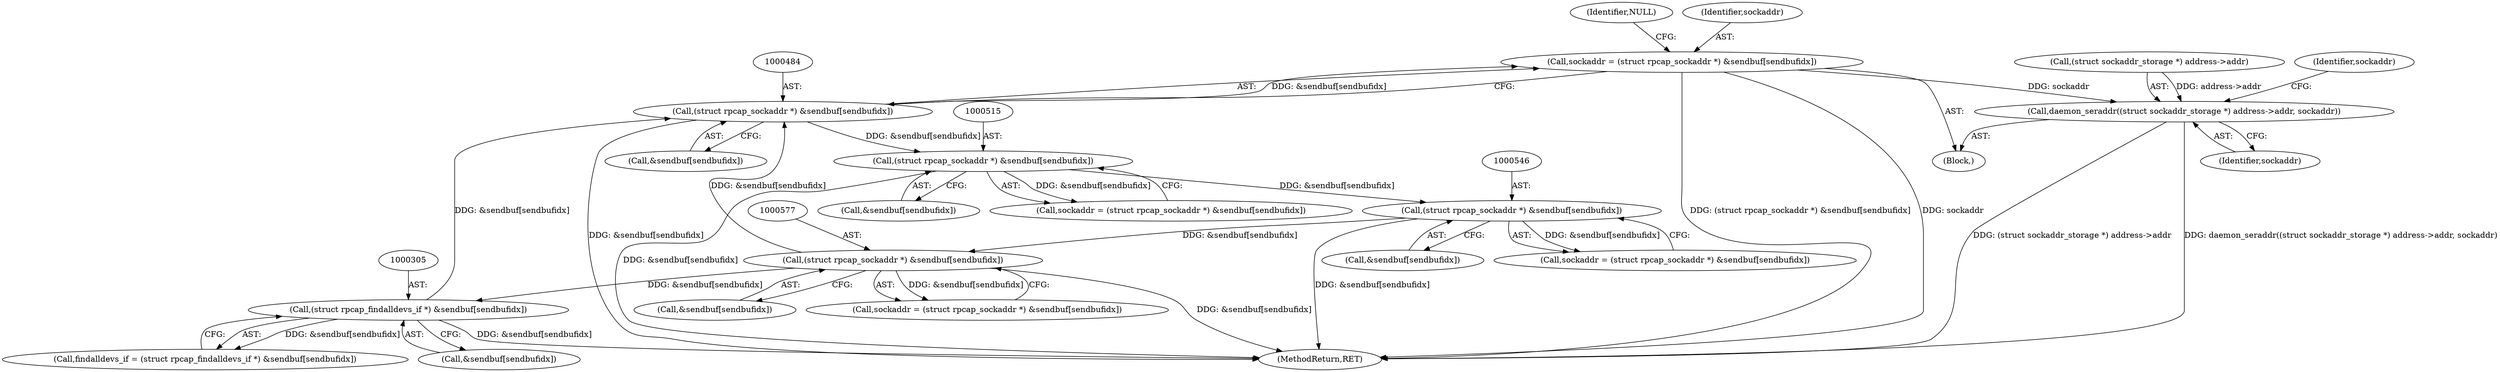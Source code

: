 digraph "0_libpcap_617b12c0339db4891d117b661982126c495439ea@pointer" {
"1000481" [label="(Call,sockaddr = (struct rpcap_sockaddr *) &sendbuf[sendbufidx])"];
"1000483" [label="(Call,(struct rpcap_sockaddr *) &sendbuf[sendbufidx])"];
"1000304" [label="(Call,(struct rpcap_findalldevs_if *) &sendbuf[sendbufidx])"];
"1000576" [label="(Call,(struct rpcap_sockaddr *) &sendbuf[sendbufidx])"];
"1000545" [label="(Call,(struct rpcap_sockaddr *) &sendbuf[sendbufidx])"];
"1000514" [label="(Call,(struct rpcap_sockaddr *) &sendbuf[sendbufidx])"];
"1000505" [label="(Call,daemon_seraddr((struct sockaddr_storage *) address->addr, sockaddr))"];
"1000513" [label="(Identifier,sockaddr)"];
"1000506" [label="(Call,(struct sockaddr_storage *) address->addr)"];
"1000547" [label="(Call,&sendbuf[sendbufidx])"];
"1000516" [label="(Call,&sendbuf[sendbufidx])"];
"1000576" [label="(Call,(struct rpcap_sockaddr *) &sendbuf[sendbufidx])"];
"1000492" [label="(Identifier,NULL)"];
"1000574" [label="(Call,sockaddr = (struct rpcap_sockaddr *) &sendbuf[sendbufidx])"];
"1000478" [label="(Block,)"];
"1000485" [label="(Call,&sendbuf[sendbufidx])"];
"1000514" [label="(Call,(struct rpcap_sockaddr *) &sendbuf[sendbufidx])"];
"1000483" [label="(Call,(struct rpcap_sockaddr *) &sendbuf[sendbufidx])"];
"1000545" [label="(Call,(struct rpcap_sockaddr *) &sendbuf[sendbufidx])"];
"1000512" [label="(Call,sockaddr = (struct rpcap_sockaddr *) &sendbuf[sendbufidx])"];
"1000659" [label="(MethodReturn,RET)"];
"1000543" [label="(Call,sockaddr = (struct rpcap_sockaddr *) &sendbuf[sendbufidx])"];
"1000306" [label="(Call,&sendbuf[sendbufidx])"];
"1000578" [label="(Call,&sendbuf[sendbufidx])"];
"1000482" [label="(Identifier,sockaddr)"];
"1000304" [label="(Call,(struct rpcap_findalldevs_if *) &sendbuf[sendbufidx])"];
"1000302" [label="(Call,findalldevs_if = (struct rpcap_findalldevs_if *) &sendbuf[sendbufidx])"];
"1000481" [label="(Call,sockaddr = (struct rpcap_sockaddr *) &sendbuf[sendbufidx])"];
"1000511" [label="(Identifier,sockaddr)"];
"1000505" [label="(Call,daemon_seraddr((struct sockaddr_storage *) address->addr, sockaddr))"];
"1000481" -> "1000478"  [label="AST: "];
"1000481" -> "1000483"  [label="CFG: "];
"1000482" -> "1000481"  [label="AST: "];
"1000483" -> "1000481"  [label="AST: "];
"1000492" -> "1000481"  [label="CFG: "];
"1000481" -> "1000659"  [label="DDG: (struct rpcap_sockaddr *) &sendbuf[sendbufidx]"];
"1000481" -> "1000659"  [label="DDG: sockaddr"];
"1000483" -> "1000481"  [label="DDG: &sendbuf[sendbufidx]"];
"1000481" -> "1000505"  [label="DDG: sockaddr"];
"1000483" -> "1000485"  [label="CFG: "];
"1000484" -> "1000483"  [label="AST: "];
"1000485" -> "1000483"  [label="AST: "];
"1000483" -> "1000659"  [label="DDG: &sendbuf[sendbufidx]"];
"1000304" -> "1000483"  [label="DDG: &sendbuf[sendbufidx]"];
"1000576" -> "1000483"  [label="DDG: &sendbuf[sendbufidx]"];
"1000483" -> "1000514"  [label="DDG: &sendbuf[sendbufidx]"];
"1000304" -> "1000302"  [label="AST: "];
"1000304" -> "1000306"  [label="CFG: "];
"1000305" -> "1000304"  [label="AST: "];
"1000306" -> "1000304"  [label="AST: "];
"1000302" -> "1000304"  [label="CFG: "];
"1000304" -> "1000659"  [label="DDG: &sendbuf[sendbufidx]"];
"1000304" -> "1000302"  [label="DDG: &sendbuf[sendbufidx]"];
"1000576" -> "1000304"  [label="DDG: &sendbuf[sendbufidx]"];
"1000576" -> "1000574"  [label="AST: "];
"1000576" -> "1000578"  [label="CFG: "];
"1000577" -> "1000576"  [label="AST: "];
"1000578" -> "1000576"  [label="AST: "];
"1000574" -> "1000576"  [label="CFG: "];
"1000576" -> "1000659"  [label="DDG: &sendbuf[sendbufidx]"];
"1000576" -> "1000574"  [label="DDG: &sendbuf[sendbufidx]"];
"1000545" -> "1000576"  [label="DDG: &sendbuf[sendbufidx]"];
"1000545" -> "1000543"  [label="AST: "];
"1000545" -> "1000547"  [label="CFG: "];
"1000546" -> "1000545"  [label="AST: "];
"1000547" -> "1000545"  [label="AST: "];
"1000543" -> "1000545"  [label="CFG: "];
"1000545" -> "1000659"  [label="DDG: &sendbuf[sendbufidx]"];
"1000545" -> "1000543"  [label="DDG: &sendbuf[sendbufidx]"];
"1000514" -> "1000545"  [label="DDG: &sendbuf[sendbufidx]"];
"1000514" -> "1000512"  [label="AST: "];
"1000514" -> "1000516"  [label="CFG: "];
"1000515" -> "1000514"  [label="AST: "];
"1000516" -> "1000514"  [label="AST: "];
"1000512" -> "1000514"  [label="CFG: "];
"1000514" -> "1000659"  [label="DDG: &sendbuf[sendbufidx]"];
"1000514" -> "1000512"  [label="DDG: &sendbuf[sendbufidx]"];
"1000505" -> "1000478"  [label="AST: "];
"1000505" -> "1000511"  [label="CFG: "];
"1000506" -> "1000505"  [label="AST: "];
"1000511" -> "1000505"  [label="AST: "];
"1000513" -> "1000505"  [label="CFG: "];
"1000505" -> "1000659"  [label="DDG: (struct sockaddr_storage *) address->addr"];
"1000505" -> "1000659"  [label="DDG: daemon_seraddr((struct sockaddr_storage *) address->addr, sockaddr)"];
"1000506" -> "1000505"  [label="DDG: address->addr"];
}
